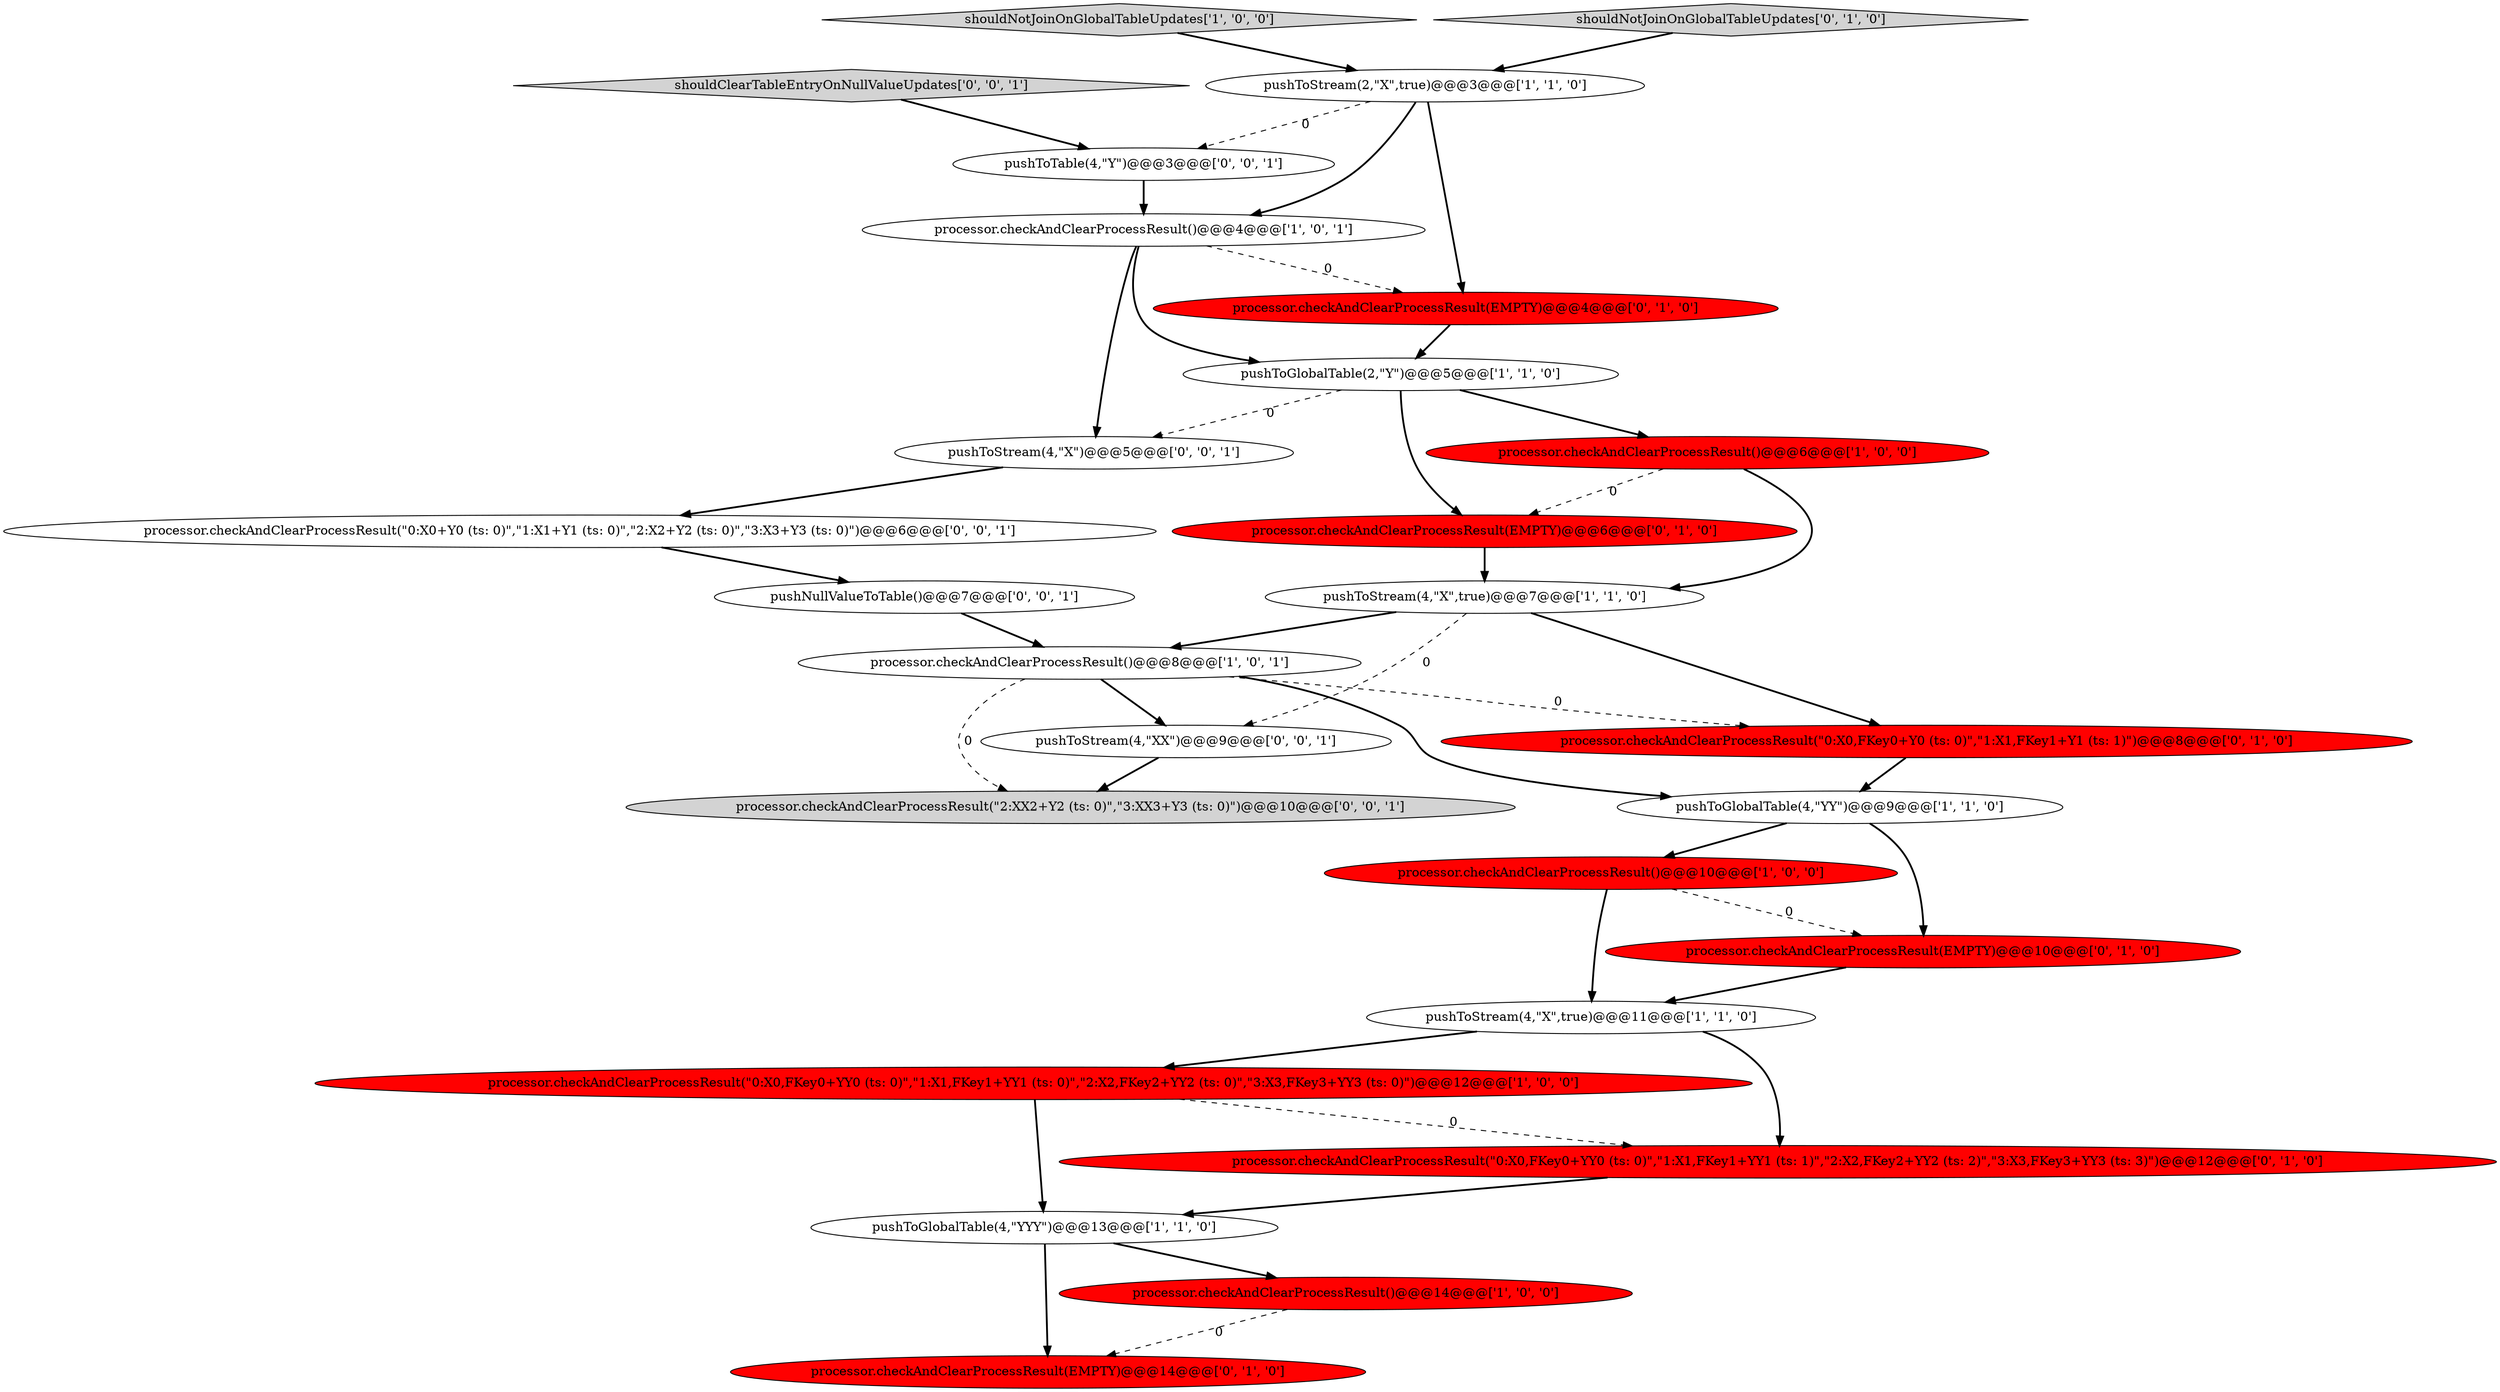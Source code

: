 digraph {
20 [style = filled, label = "pushToTable(4,\"Y\")@@@3@@@['0', '0', '1']", fillcolor = white, shape = ellipse image = "AAA0AAABBB3BBB"];
26 [style = filled, label = "pushToStream(4,\"X\")@@@5@@@['0', '0', '1']", fillcolor = white, shape = ellipse image = "AAA0AAABBB3BBB"];
10 [style = filled, label = "processor.checkAndClearProcessResult()@@@8@@@['1', '0', '1']", fillcolor = white, shape = ellipse image = "AAA0AAABBB1BBB"];
23 [style = filled, label = "pushNullValueToTable()@@@7@@@['0', '0', '1']", fillcolor = white, shape = ellipse image = "AAA0AAABBB3BBB"];
19 [style = filled, label = "processor.checkAndClearProcessResult(EMPTY)@@@6@@@['0', '1', '0']", fillcolor = red, shape = ellipse image = "AAA1AAABBB2BBB"];
14 [style = filled, label = "processor.checkAndClearProcessResult(EMPTY)@@@14@@@['0', '1', '0']", fillcolor = red, shape = ellipse image = "AAA1AAABBB2BBB"];
3 [style = filled, label = "processor.checkAndClearProcessResult(\"0:X0,FKey0+YY0 (ts: 0)\",\"1:X1,FKey1+YY1 (ts: 0)\",\"2:X2,FKey2+YY2 (ts: 0)\",\"3:X3,FKey3+YY3 (ts: 0)\")@@@12@@@['1', '0', '0']", fillcolor = red, shape = ellipse image = "AAA1AAABBB1BBB"];
4 [style = filled, label = "pushToStream(4,\"X\",true)@@@11@@@['1', '1', '0']", fillcolor = white, shape = ellipse image = "AAA0AAABBB1BBB"];
0 [style = filled, label = "processor.checkAndClearProcessResult()@@@4@@@['1', '0', '1']", fillcolor = white, shape = ellipse image = "AAA0AAABBB1BBB"];
12 [style = filled, label = "pushToGlobalTable(2,\"Y\")@@@5@@@['1', '1', '0']", fillcolor = white, shape = ellipse image = "AAA0AAABBB1BBB"];
25 [style = filled, label = "processor.checkAndClearProcessResult(\"2:XX2+Y2 (ts: 0)\",\"3:XX3+Y3 (ts: 0)\")@@@10@@@['0', '0', '1']", fillcolor = lightgray, shape = ellipse image = "AAA0AAABBB3BBB"];
22 [style = filled, label = "processor.checkAndClearProcessResult(\"0:X0+Y0 (ts: 0)\",\"1:X1+Y1 (ts: 0)\",\"2:X2+Y2 (ts: 0)\",\"3:X3+Y3 (ts: 0)\")@@@6@@@['0', '0', '1']", fillcolor = white, shape = ellipse image = "AAA0AAABBB3BBB"];
8 [style = filled, label = "pushToGlobalTable(4,\"YY\")@@@9@@@['1', '1', '0']", fillcolor = white, shape = ellipse image = "AAA0AAABBB1BBB"];
13 [style = filled, label = "processor.checkAndClearProcessResult(\"0:X0,FKey0+YY0 (ts: 0)\",\"1:X1,FKey1+YY1 (ts: 1)\",\"2:X2,FKey2+YY2 (ts: 2)\",\"3:X3,FKey3+YY3 (ts: 3)\")@@@12@@@['0', '1', '0']", fillcolor = red, shape = ellipse image = "AAA1AAABBB2BBB"];
2 [style = filled, label = "pushToStream(4,\"X\",true)@@@7@@@['1', '1', '0']", fillcolor = white, shape = ellipse image = "AAA0AAABBB1BBB"];
5 [style = filled, label = "shouldNotJoinOnGlobalTableUpdates['1', '0', '0']", fillcolor = lightgray, shape = diamond image = "AAA0AAABBB1BBB"];
21 [style = filled, label = "pushToStream(4,\"XX\")@@@9@@@['0', '0', '1']", fillcolor = white, shape = ellipse image = "AAA0AAABBB3BBB"];
17 [style = filled, label = "processor.checkAndClearProcessResult(EMPTY)@@@4@@@['0', '1', '0']", fillcolor = red, shape = ellipse image = "AAA1AAABBB2BBB"];
24 [style = filled, label = "shouldClearTableEntryOnNullValueUpdates['0', '0', '1']", fillcolor = lightgray, shape = diamond image = "AAA0AAABBB3BBB"];
7 [style = filled, label = "pushToGlobalTable(4,\"YYY\")@@@13@@@['1', '1', '0']", fillcolor = white, shape = ellipse image = "AAA0AAABBB1BBB"];
15 [style = filled, label = "shouldNotJoinOnGlobalTableUpdates['0', '1', '0']", fillcolor = lightgray, shape = diamond image = "AAA0AAABBB2BBB"];
1 [style = filled, label = "processor.checkAndClearProcessResult()@@@10@@@['1', '0', '0']", fillcolor = red, shape = ellipse image = "AAA1AAABBB1BBB"];
16 [style = filled, label = "processor.checkAndClearProcessResult(\"0:X0,FKey0+Y0 (ts: 0)\",\"1:X1,FKey1+Y1 (ts: 1)\")@@@8@@@['0', '1', '0']", fillcolor = red, shape = ellipse image = "AAA1AAABBB2BBB"];
6 [style = filled, label = "processor.checkAndClearProcessResult()@@@6@@@['1', '0', '0']", fillcolor = red, shape = ellipse image = "AAA1AAABBB1BBB"];
9 [style = filled, label = "processor.checkAndClearProcessResult()@@@14@@@['1', '0', '0']", fillcolor = red, shape = ellipse image = "AAA1AAABBB1BBB"];
18 [style = filled, label = "processor.checkAndClearProcessResult(EMPTY)@@@10@@@['0', '1', '0']", fillcolor = red, shape = ellipse image = "AAA1AAABBB2BBB"];
11 [style = filled, label = "pushToStream(2,\"X\",true)@@@3@@@['1', '1', '0']", fillcolor = white, shape = ellipse image = "AAA0AAABBB1BBB"];
4->3 [style = bold, label=""];
1->4 [style = bold, label=""];
11->20 [style = dashed, label="0"];
0->26 [style = bold, label=""];
16->8 [style = bold, label=""];
8->18 [style = bold, label=""];
0->12 [style = bold, label=""];
4->13 [style = bold, label=""];
20->0 [style = bold, label=""];
1->18 [style = dashed, label="0"];
19->2 [style = bold, label=""];
10->21 [style = bold, label=""];
21->25 [style = bold, label=""];
2->10 [style = bold, label=""];
12->6 [style = bold, label=""];
0->17 [style = dashed, label="0"];
22->23 [style = bold, label=""];
3->13 [style = dashed, label="0"];
26->22 [style = bold, label=""];
6->2 [style = bold, label=""];
7->14 [style = bold, label=""];
24->20 [style = bold, label=""];
7->9 [style = bold, label=""];
8->1 [style = bold, label=""];
12->26 [style = dashed, label="0"];
11->0 [style = bold, label=""];
17->12 [style = bold, label=""];
9->14 [style = dashed, label="0"];
18->4 [style = bold, label=""];
10->8 [style = bold, label=""];
15->11 [style = bold, label=""];
3->7 [style = bold, label=""];
2->21 [style = dashed, label="0"];
13->7 [style = bold, label=""];
6->19 [style = dashed, label="0"];
23->10 [style = bold, label=""];
11->17 [style = bold, label=""];
5->11 [style = bold, label=""];
10->16 [style = dashed, label="0"];
12->19 [style = bold, label=""];
10->25 [style = dashed, label="0"];
2->16 [style = bold, label=""];
}

